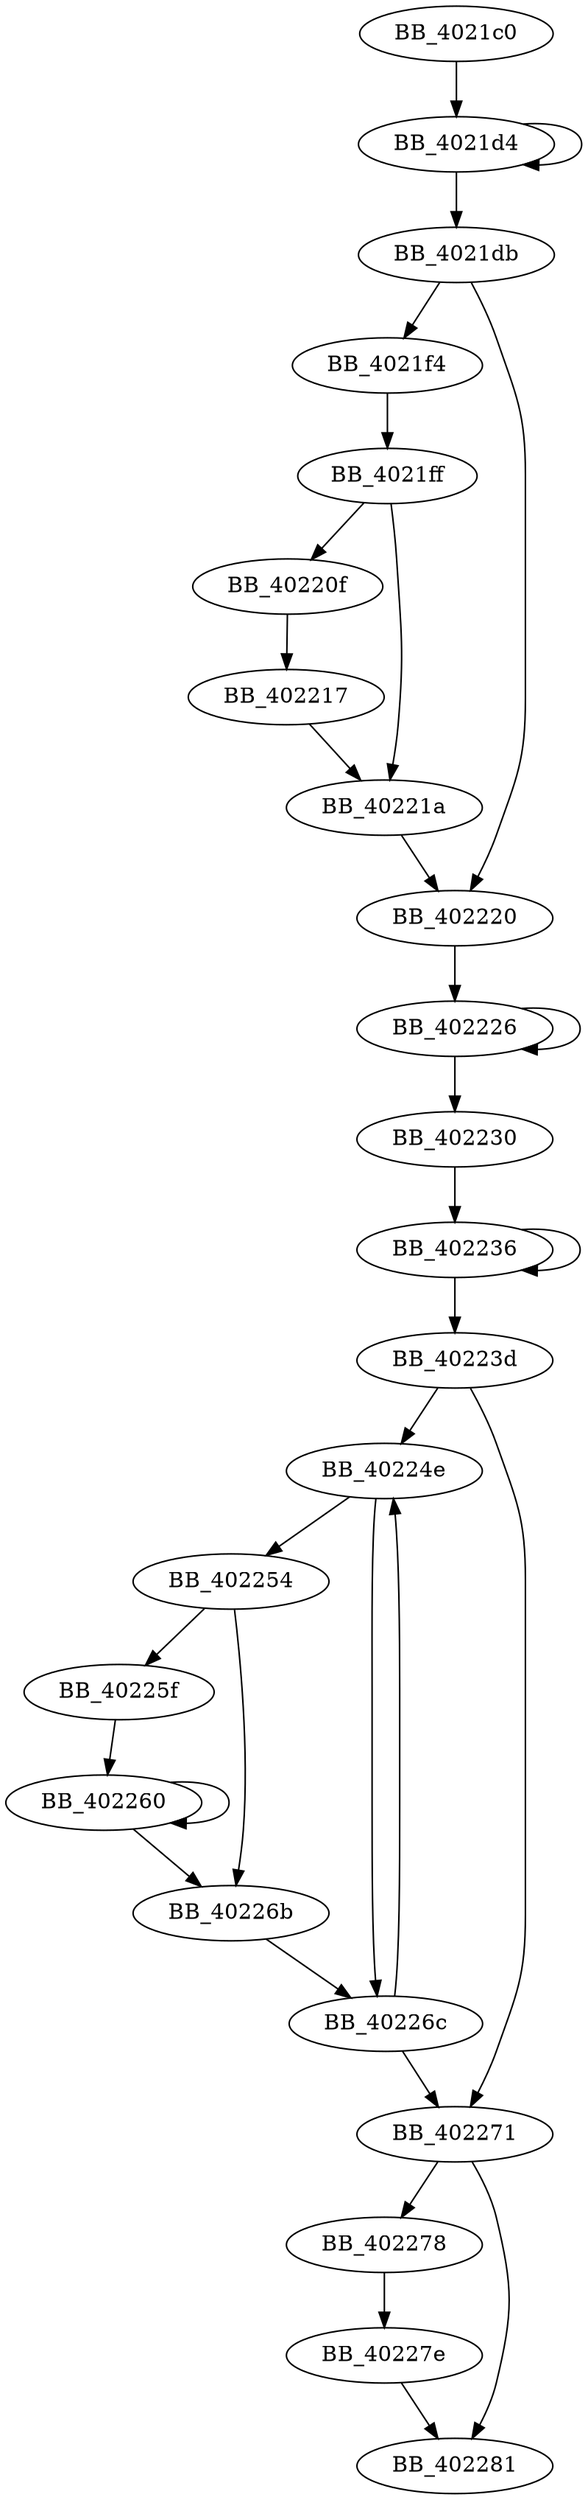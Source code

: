 DiGraph sub_4021C0{
BB_4021c0->BB_4021d4
BB_4021d4->BB_4021d4
BB_4021d4->BB_4021db
BB_4021db->BB_4021f4
BB_4021db->BB_402220
BB_4021f4->BB_4021ff
BB_4021ff->BB_40220f
BB_4021ff->BB_40221a
BB_40220f->BB_402217
BB_402217->BB_40221a
BB_40221a->BB_402220
BB_402220->BB_402226
BB_402226->BB_402226
BB_402226->BB_402230
BB_402230->BB_402236
BB_402236->BB_402236
BB_402236->BB_40223d
BB_40223d->BB_40224e
BB_40223d->BB_402271
BB_40224e->BB_402254
BB_40224e->BB_40226c
BB_402254->BB_40225f
BB_402254->BB_40226b
BB_40225f->BB_402260
BB_402260->BB_402260
BB_402260->BB_40226b
BB_40226b->BB_40226c
BB_40226c->BB_40224e
BB_40226c->BB_402271
BB_402271->BB_402278
BB_402271->BB_402281
BB_402278->BB_40227e
BB_40227e->BB_402281
}
